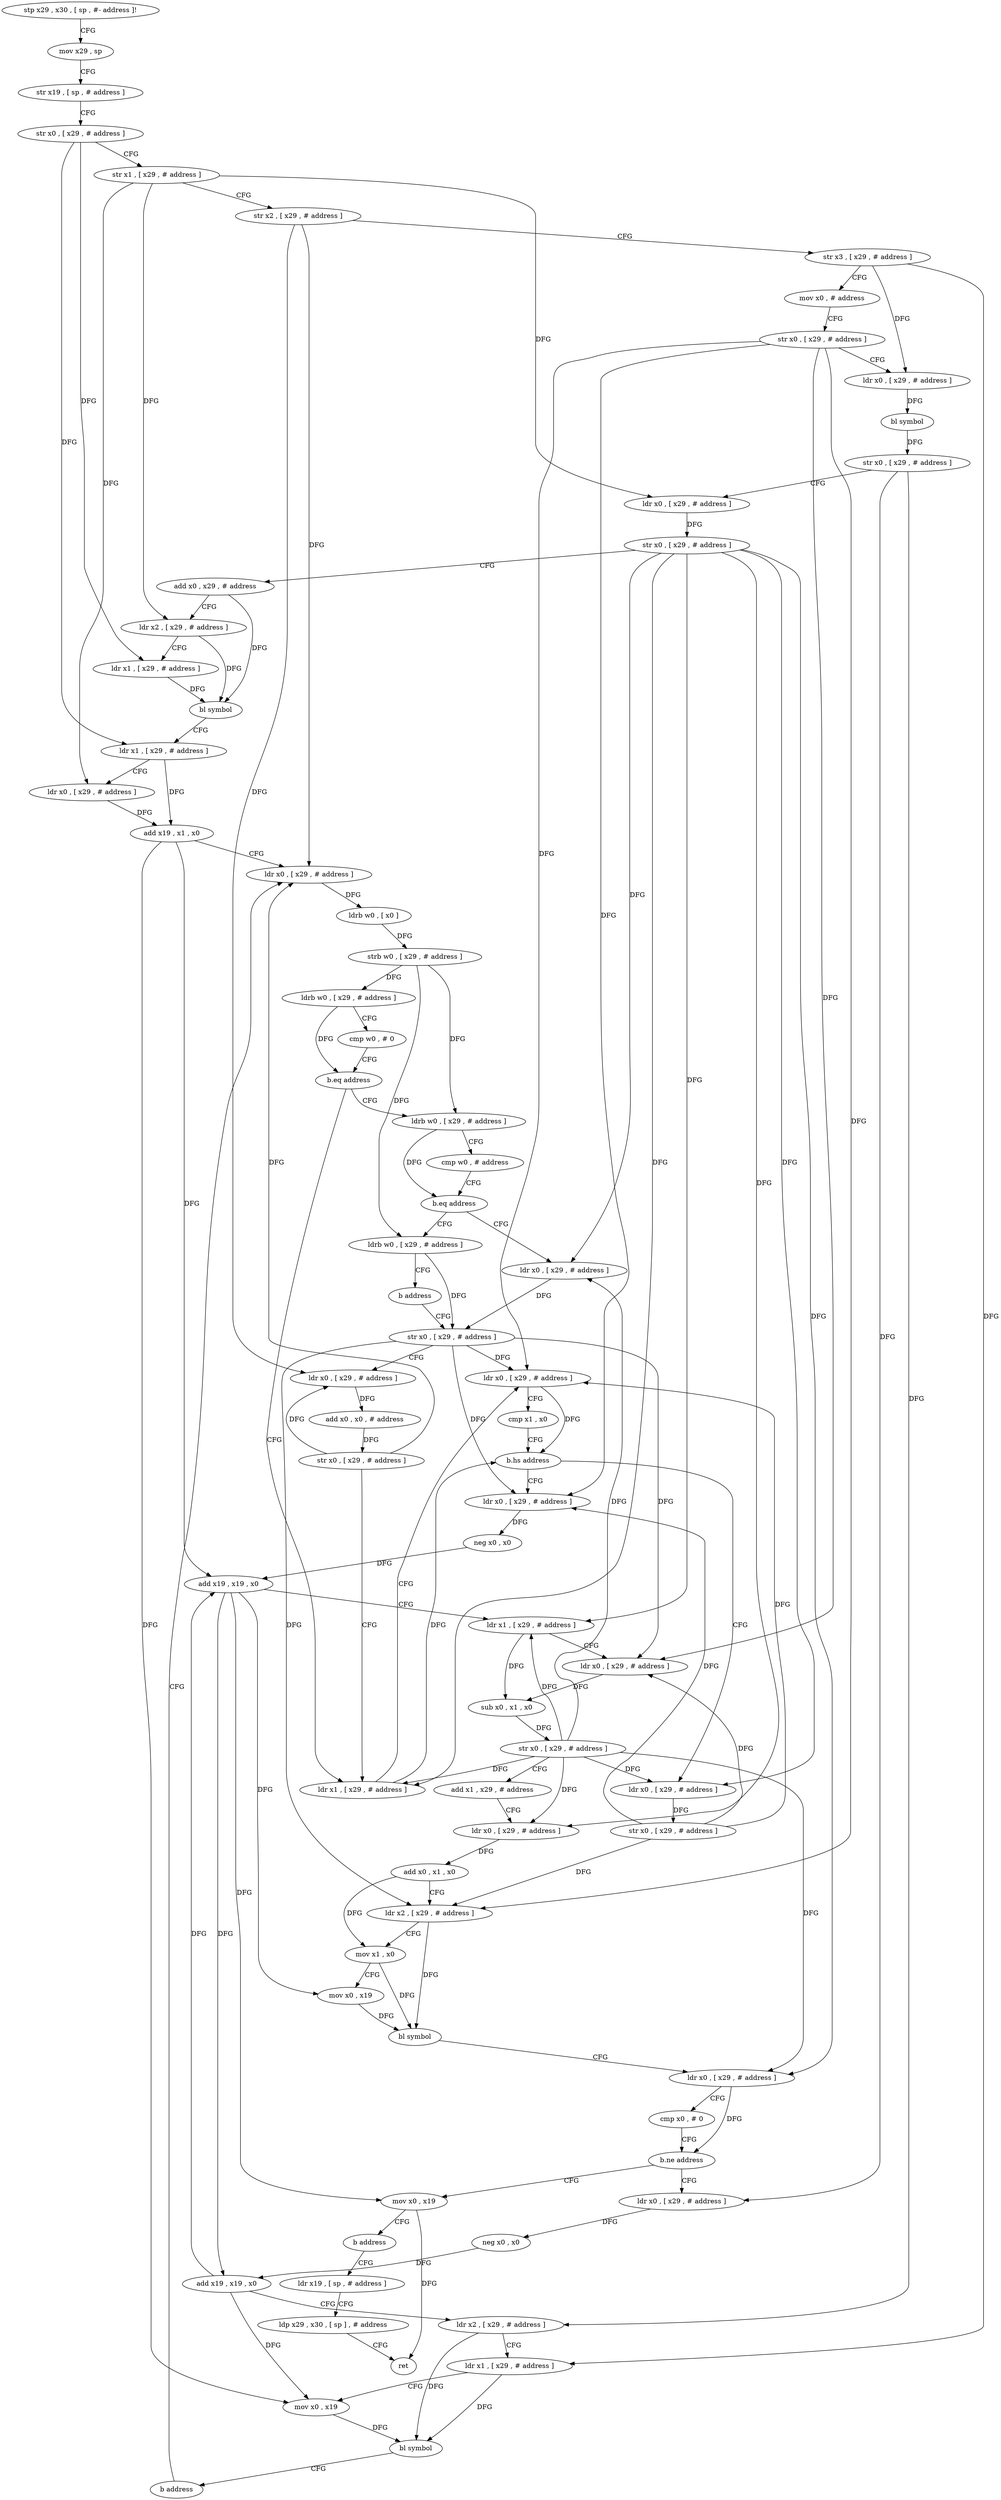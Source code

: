 digraph "func" {
"4322300" [label = "stp x29 , x30 , [ sp , #- address ]!" ]
"4322304" [label = "mov x29 , sp" ]
"4322308" [label = "str x19 , [ sp , # address ]" ]
"4322312" [label = "str x0 , [ x29 , # address ]" ]
"4322316" [label = "str x1 , [ x29 , # address ]" ]
"4322320" [label = "str x2 , [ x29 , # address ]" ]
"4322324" [label = "str x3 , [ x29 , # address ]" ]
"4322328" [label = "mov x0 , # address" ]
"4322332" [label = "str x0 , [ x29 , # address ]" ]
"4322336" [label = "ldr x0 , [ x29 , # address ]" ]
"4322340" [label = "bl symbol" ]
"4322344" [label = "str x0 , [ x29 , # address ]" ]
"4322348" [label = "ldr x0 , [ x29 , # address ]" ]
"4322352" [label = "str x0 , [ x29 , # address ]" ]
"4322356" [label = "add x0 , x29 , # address" ]
"4322360" [label = "ldr x2 , [ x29 , # address ]" ]
"4322364" [label = "ldr x1 , [ x29 , # address ]" ]
"4322368" [label = "bl symbol" ]
"4322372" [label = "ldr x1 , [ x29 , # address ]" ]
"4322376" [label = "ldr x0 , [ x29 , # address ]" ]
"4322380" [label = "add x19 , x1 , x0" ]
"4322384" [label = "ldr x0 , [ x29 , # address ]" ]
"4322448" [label = "ldr x1 , [ x29 , # address ]" ]
"4322452" [label = "ldr x0 , [ x29 , # address ]" ]
"4322456" [label = "cmp x1 , x0" ]
"4322460" [label = "b.hs address" ]
"4322472" [label = "ldr x0 , [ x29 , # address ]" ]
"4322464" [label = "ldr x0 , [ x29 , # address ]" ]
"4322408" [label = "ldrb w0 , [ x29 , # address ]" ]
"4322412" [label = "cmp w0 , # address" ]
"4322416" [label = "b.eq address" ]
"4322428" [label = "ldr x0 , [ x29 , # address ]" ]
"4322420" [label = "ldrb w0 , [ x29 , # address ]" ]
"4322476" [label = "neg x0 , x0" ]
"4322480" [label = "add x19 , x19 , x0" ]
"4322484" [label = "ldr x1 , [ x29 , # address ]" ]
"4322488" [label = "ldr x0 , [ x29 , # address ]" ]
"4322492" [label = "sub x0 , x1 , x0" ]
"4322496" [label = "str x0 , [ x29 , # address ]" ]
"4322500" [label = "add x1 , x29 , # address" ]
"4322504" [label = "ldr x0 , [ x29 , # address ]" ]
"4322508" [label = "add x0 , x1 , x0" ]
"4322512" [label = "ldr x2 , [ x29 , # address ]" ]
"4322516" [label = "mov x1 , x0" ]
"4322520" [label = "mov x0 , x19" ]
"4322524" [label = "bl symbol" ]
"4322528" [label = "ldr x0 , [ x29 , # address ]" ]
"4322532" [label = "cmp x0 , # 0" ]
"4322536" [label = "b.ne address" ]
"4322548" [label = "ldr x0 , [ x29 , # address ]" ]
"4322540" [label = "mov x0 , x19" ]
"4322468" [label = "str x0 , [ x29 , # address ]" ]
"4322432" [label = "str x0 , [ x29 , # address ]" ]
"4322424" [label = "b address" ]
"4322552" [label = "neg x0 , x0" ]
"4322556" [label = "add x19 , x19 , x0" ]
"4322560" [label = "ldr x2 , [ x29 , # address ]" ]
"4322564" [label = "ldr x1 , [ x29 , # address ]" ]
"4322568" [label = "mov x0 , x19" ]
"4322572" [label = "bl symbol" ]
"4322576" [label = "b address" ]
"4322544" [label = "b address" ]
"4322580" [label = "ldr x19 , [ sp , # address ]" ]
"4322436" [label = "ldr x0 , [ x29 , # address ]" ]
"4322440" [label = "add x0 , x0 , # address" ]
"4322444" [label = "str x0 , [ x29 , # address ]" ]
"4322388" [label = "ldrb w0 , [ x0 ]" ]
"4322392" [label = "strb w0 , [ x29 , # address ]" ]
"4322396" [label = "ldrb w0 , [ x29 , # address ]" ]
"4322400" [label = "cmp w0 , # 0" ]
"4322404" [label = "b.eq address" ]
"4322584" [label = "ldp x29 , x30 , [ sp ] , # address" ]
"4322588" [label = "ret" ]
"4322300" -> "4322304" [ label = "CFG" ]
"4322304" -> "4322308" [ label = "CFG" ]
"4322308" -> "4322312" [ label = "CFG" ]
"4322312" -> "4322316" [ label = "CFG" ]
"4322312" -> "4322364" [ label = "DFG" ]
"4322312" -> "4322372" [ label = "DFG" ]
"4322316" -> "4322320" [ label = "CFG" ]
"4322316" -> "4322348" [ label = "DFG" ]
"4322316" -> "4322360" [ label = "DFG" ]
"4322316" -> "4322376" [ label = "DFG" ]
"4322320" -> "4322324" [ label = "CFG" ]
"4322320" -> "4322384" [ label = "DFG" ]
"4322320" -> "4322436" [ label = "DFG" ]
"4322324" -> "4322328" [ label = "CFG" ]
"4322324" -> "4322336" [ label = "DFG" ]
"4322324" -> "4322564" [ label = "DFG" ]
"4322328" -> "4322332" [ label = "CFG" ]
"4322332" -> "4322336" [ label = "CFG" ]
"4322332" -> "4322452" [ label = "DFG" ]
"4322332" -> "4322472" [ label = "DFG" ]
"4322332" -> "4322488" [ label = "DFG" ]
"4322332" -> "4322512" [ label = "DFG" ]
"4322336" -> "4322340" [ label = "DFG" ]
"4322340" -> "4322344" [ label = "DFG" ]
"4322344" -> "4322348" [ label = "CFG" ]
"4322344" -> "4322548" [ label = "DFG" ]
"4322344" -> "4322560" [ label = "DFG" ]
"4322348" -> "4322352" [ label = "DFG" ]
"4322352" -> "4322356" [ label = "CFG" ]
"4322352" -> "4322448" [ label = "DFG" ]
"4322352" -> "4322484" [ label = "DFG" ]
"4322352" -> "4322504" [ label = "DFG" ]
"4322352" -> "4322528" [ label = "DFG" ]
"4322352" -> "4322464" [ label = "DFG" ]
"4322352" -> "4322428" [ label = "DFG" ]
"4322356" -> "4322360" [ label = "CFG" ]
"4322356" -> "4322368" [ label = "DFG" ]
"4322360" -> "4322364" [ label = "CFG" ]
"4322360" -> "4322368" [ label = "DFG" ]
"4322364" -> "4322368" [ label = "DFG" ]
"4322368" -> "4322372" [ label = "CFG" ]
"4322372" -> "4322376" [ label = "CFG" ]
"4322372" -> "4322380" [ label = "DFG" ]
"4322376" -> "4322380" [ label = "DFG" ]
"4322380" -> "4322384" [ label = "CFG" ]
"4322380" -> "4322480" [ label = "DFG" ]
"4322380" -> "4322568" [ label = "DFG" ]
"4322384" -> "4322388" [ label = "DFG" ]
"4322448" -> "4322452" [ label = "CFG" ]
"4322448" -> "4322460" [ label = "DFG" ]
"4322452" -> "4322456" [ label = "CFG" ]
"4322452" -> "4322460" [ label = "DFG" ]
"4322456" -> "4322460" [ label = "CFG" ]
"4322460" -> "4322472" [ label = "CFG" ]
"4322460" -> "4322464" [ label = "CFG" ]
"4322472" -> "4322476" [ label = "DFG" ]
"4322464" -> "4322468" [ label = "DFG" ]
"4322408" -> "4322412" [ label = "CFG" ]
"4322408" -> "4322416" [ label = "DFG" ]
"4322412" -> "4322416" [ label = "CFG" ]
"4322416" -> "4322428" [ label = "CFG" ]
"4322416" -> "4322420" [ label = "CFG" ]
"4322428" -> "4322432" [ label = "DFG" ]
"4322420" -> "4322424" [ label = "CFG" ]
"4322420" -> "4322432" [ label = "DFG" ]
"4322476" -> "4322480" [ label = "DFG" ]
"4322480" -> "4322484" [ label = "CFG" ]
"4322480" -> "4322520" [ label = "DFG" ]
"4322480" -> "4322556" [ label = "DFG" ]
"4322480" -> "4322540" [ label = "DFG" ]
"4322484" -> "4322488" [ label = "CFG" ]
"4322484" -> "4322492" [ label = "DFG" ]
"4322488" -> "4322492" [ label = "DFG" ]
"4322492" -> "4322496" [ label = "DFG" ]
"4322496" -> "4322500" [ label = "CFG" ]
"4322496" -> "4322448" [ label = "DFG" ]
"4322496" -> "4322484" [ label = "DFG" ]
"4322496" -> "4322504" [ label = "DFG" ]
"4322496" -> "4322528" [ label = "DFG" ]
"4322496" -> "4322464" [ label = "DFG" ]
"4322496" -> "4322428" [ label = "DFG" ]
"4322500" -> "4322504" [ label = "CFG" ]
"4322504" -> "4322508" [ label = "DFG" ]
"4322508" -> "4322512" [ label = "CFG" ]
"4322508" -> "4322516" [ label = "DFG" ]
"4322512" -> "4322516" [ label = "CFG" ]
"4322512" -> "4322524" [ label = "DFG" ]
"4322516" -> "4322520" [ label = "CFG" ]
"4322516" -> "4322524" [ label = "DFG" ]
"4322520" -> "4322524" [ label = "DFG" ]
"4322524" -> "4322528" [ label = "CFG" ]
"4322528" -> "4322532" [ label = "CFG" ]
"4322528" -> "4322536" [ label = "DFG" ]
"4322532" -> "4322536" [ label = "CFG" ]
"4322536" -> "4322548" [ label = "CFG" ]
"4322536" -> "4322540" [ label = "CFG" ]
"4322548" -> "4322552" [ label = "DFG" ]
"4322540" -> "4322544" [ label = "CFG" ]
"4322540" -> "4322588" [ label = "DFG" ]
"4322468" -> "4322472" [ label = "DFG" ]
"4322468" -> "4322452" [ label = "DFG" ]
"4322468" -> "4322488" [ label = "DFG" ]
"4322468" -> "4322512" [ label = "DFG" ]
"4322432" -> "4322436" [ label = "CFG" ]
"4322432" -> "4322452" [ label = "DFG" ]
"4322432" -> "4322472" [ label = "DFG" ]
"4322432" -> "4322488" [ label = "DFG" ]
"4322432" -> "4322512" [ label = "DFG" ]
"4322424" -> "4322432" [ label = "CFG" ]
"4322552" -> "4322556" [ label = "DFG" ]
"4322556" -> "4322560" [ label = "CFG" ]
"4322556" -> "4322480" [ label = "DFG" ]
"4322556" -> "4322568" [ label = "DFG" ]
"4322560" -> "4322564" [ label = "CFG" ]
"4322560" -> "4322572" [ label = "DFG" ]
"4322564" -> "4322568" [ label = "CFG" ]
"4322564" -> "4322572" [ label = "DFG" ]
"4322568" -> "4322572" [ label = "DFG" ]
"4322572" -> "4322576" [ label = "CFG" ]
"4322576" -> "4322384" [ label = "CFG" ]
"4322544" -> "4322580" [ label = "CFG" ]
"4322580" -> "4322584" [ label = "CFG" ]
"4322436" -> "4322440" [ label = "DFG" ]
"4322440" -> "4322444" [ label = "DFG" ]
"4322444" -> "4322448" [ label = "CFG" ]
"4322444" -> "4322384" [ label = "DFG" ]
"4322444" -> "4322436" [ label = "DFG" ]
"4322388" -> "4322392" [ label = "DFG" ]
"4322392" -> "4322396" [ label = "DFG" ]
"4322392" -> "4322408" [ label = "DFG" ]
"4322392" -> "4322420" [ label = "DFG" ]
"4322396" -> "4322400" [ label = "CFG" ]
"4322396" -> "4322404" [ label = "DFG" ]
"4322400" -> "4322404" [ label = "CFG" ]
"4322404" -> "4322448" [ label = "CFG" ]
"4322404" -> "4322408" [ label = "CFG" ]
"4322584" -> "4322588" [ label = "CFG" ]
}

